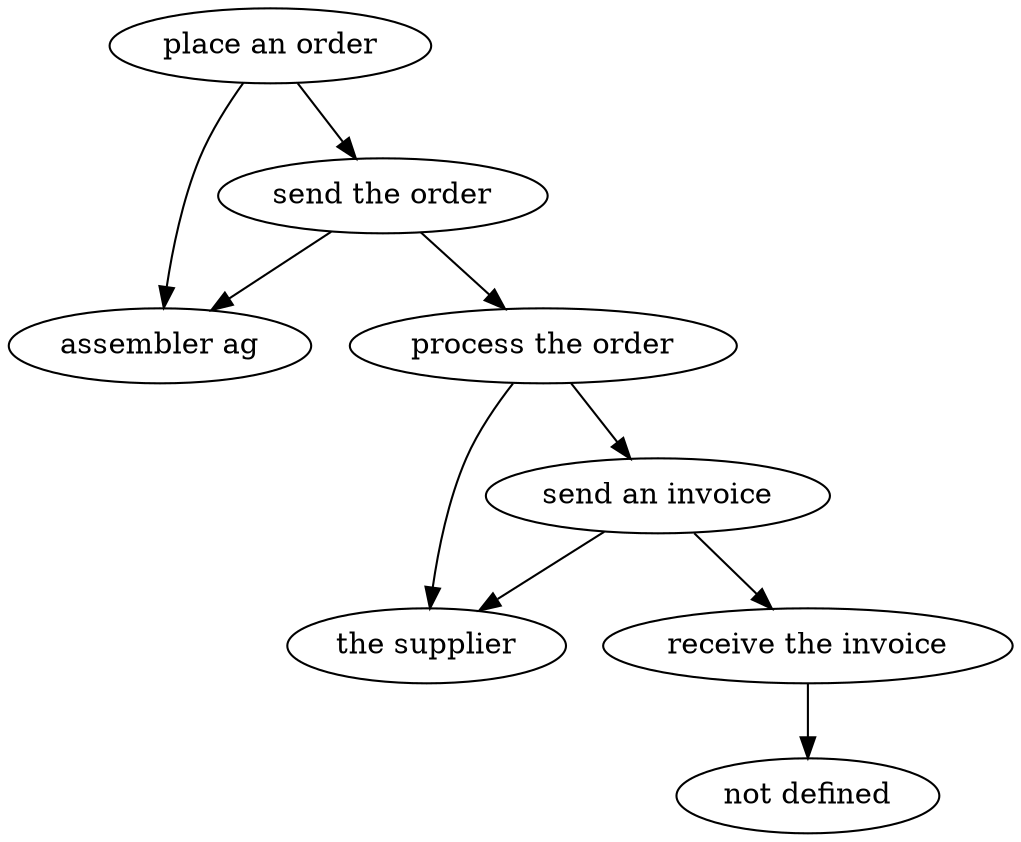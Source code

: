 strict digraph "doc-6.2" {
	graph [name="doc-6.2"];
	"place an order"	[attrs="{'type': 'Activity', 'label': 'place an order'}"];
	"send the order"	[attrs="{'type': 'Activity', 'label': 'send the order'}"];
	"place an order" -> "send the order"	[attrs="{'type': 'flow', 'label': 'flow'}"];
	"assembler ag"	[attrs="{'type': 'Actor', 'label': 'assembler ag'}"];
	"place an order" -> "assembler ag"	[attrs="{'type': 'actor performer', 'label': 'actor performer'}"];
	"process the order"	[attrs="{'type': 'Activity', 'label': 'process the order'}"];
	"send the order" -> "process the order"	[attrs="{'type': 'flow', 'label': 'flow'}"];
	"send the order" -> "assembler ag"	[attrs="{'type': 'actor performer', 'label': 'actor performer'}"];
	"send an invoice"	[attrs="{'type': 'Activity', 'label': 'send an invoice'}"];
	"process the order" -> "send an invoice"	[attrs="{'type': 'flow', 'label': 'flow'}"];
	"the supplier"	[attrs="{'type': 'Actor', 'label': 'the supplier'}"];
	"process the order" -> "the supplier"	[attrs="{'type': 'actor performer', 'label': 'actor performer'}"];
	"receive the invoice"	[attrs="{'type': 'Activity', 'label': 'receive the invoice'}"];
	"send an invoice" -> "receive the invoice"	[attrs="{'type': 'flow', 'label': 'flow'}"];
	"send an invoice" -> "the supplier"	[attrs="{'type': 'actor performer', 'label': 'actor performer'}"];
	"not defined"	[attrs="{'type': 'Actor', 'label': 'not defined'}"];
	"receive the invoice" -> "not defined"	[attrs="{'type': 'actor performer', 'label': 'actor performer'}"];
}
